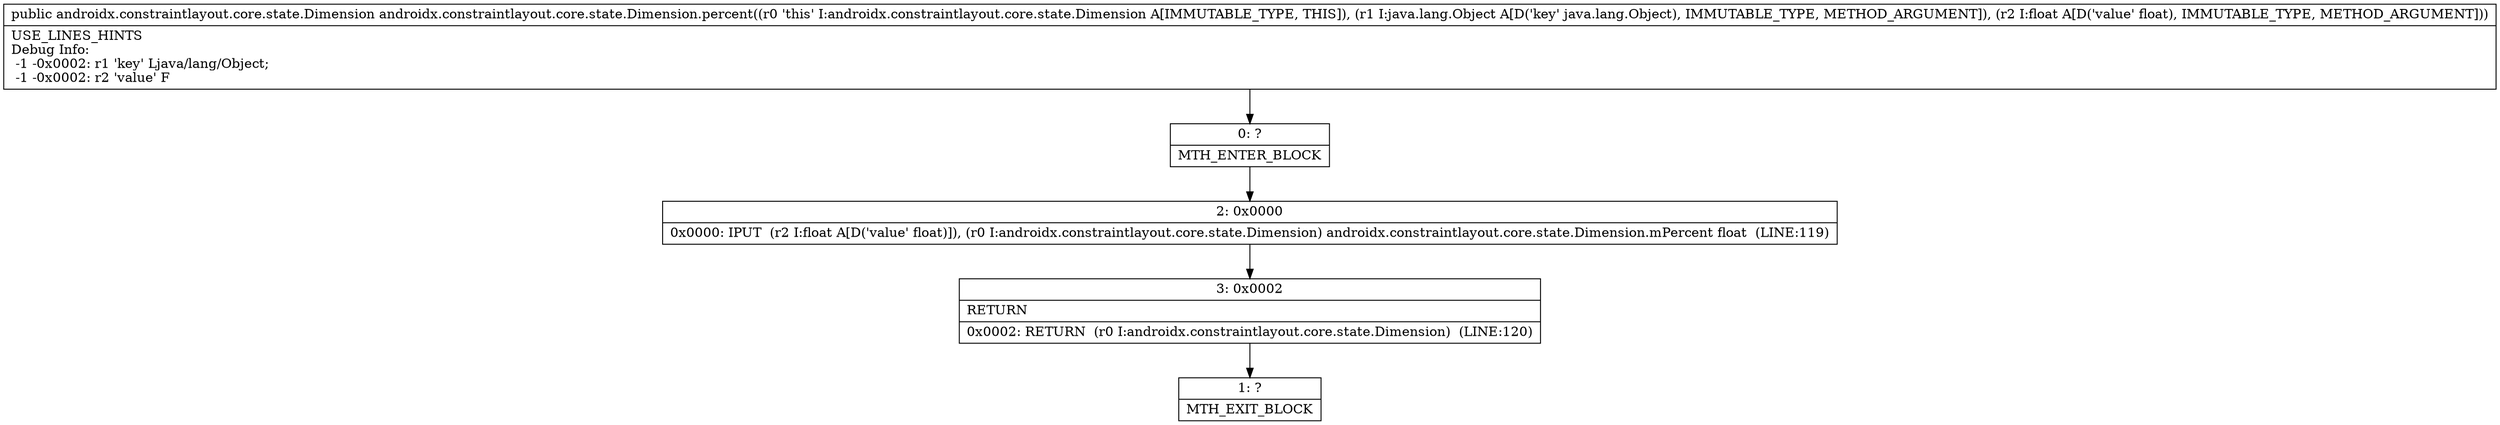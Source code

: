 digraph "CFG forandroidx.constraintlayout.core.state.Dimension.percent(Ljava\/lang\/Object;F)Landroidx\/constraintlayout\/core\/state\/Dimension;" {
Node_0 [shape=record,label="{0\:\ ?|MTH_ENTER_BLOCK\l}"];
Node_2 [shape=record,label="{2\:\ 0x0000|0x0000: IPUT  (r2 I:float A[D('value' float)]), (r0 I:androidx.constraintlayout.core.state.Dimension) androidx.constraintlayout.core.state.Dimension.mPercent float  (LINE:119)\l}"];
Node_3 [shape=record,label="{3\:\ 0x0002|RETURN\l|0x0002: RETURN  (r0 I:androidx.constraintlayout.core.state.Dimension)  (LINE:120)\l}"];
Node_1 [shape=record,label="{1\:\ ?|MTH_EXIT_BLOCK\l}"];
MethodNode[shape=record,label="{public androidx.constraintlayout.core.state.Dimension androidx.constraintlayout.core.state.Dimension.percent((r0 'this' I:androidx.constraintlayout.core.state.Dimension A[IMMUTABLE_TYPE, THIS]), (r1 I:java.lang.Object A[D('key' java.lang.Object), IMMUTABLE_TYPE, METHOD_ARGUMENT]), (r2 I:float A[D('value' float), IMMUTABLE_TYPE, METHOD_ARGUMENT]))  | USE_LINES_HINTS\lDebug Info:\l  \-1 \-0x0002: r1 'key' Ljava\/lang\/Object;\l  \-1 \-0x0002: r2 'value' F\l}"];
MethodNode -> Node_0;Node_0 -> Node_2;
Node_2 -> Node_3;
Node_3 -> Node_1;
}

